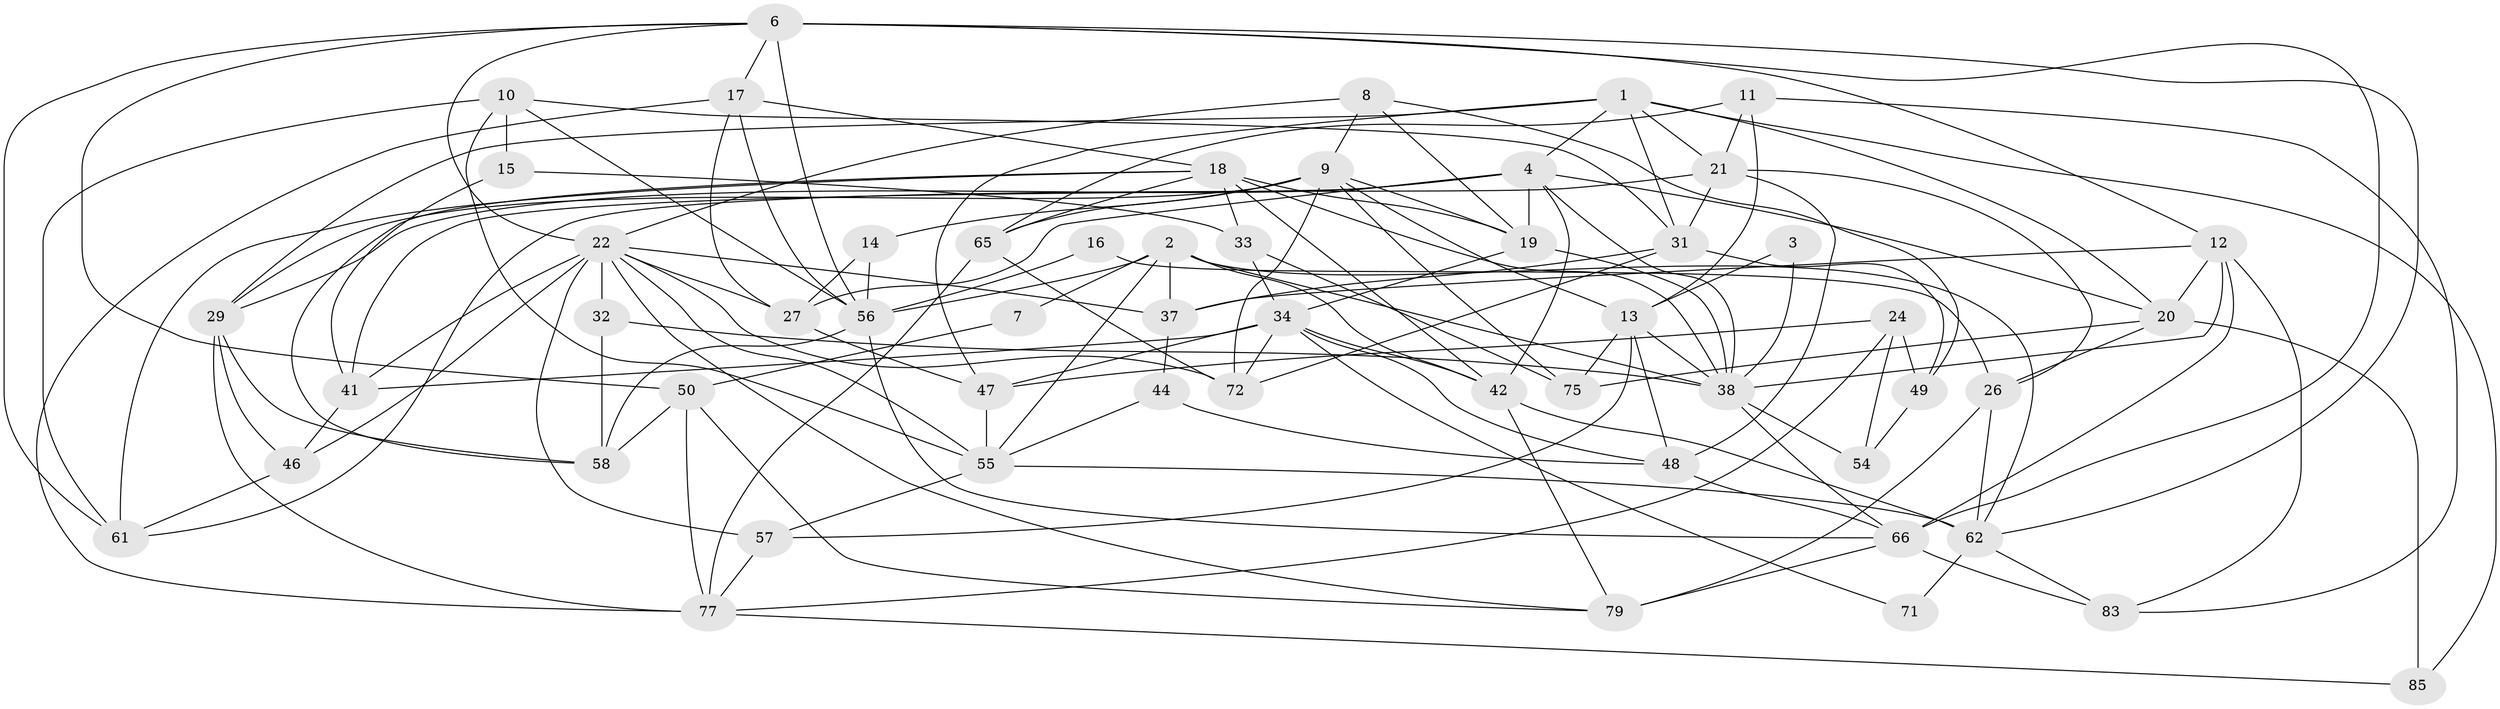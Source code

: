// original degree distribution, {3: 0.20212765957446807, 5: 0.23404255319148937, 2: 0.1595744680851064, 6: 0.06382978723404255, 4: 0.2872340425531915, 7: 0.05319148936170213}
// Generated by graph-tools (version 1.1) at 2025/42/03/06/25 10:42:00]
// undirected, 55 vertices, 146 edges
graph export_dot {
graph [start="1"]
  node [color=gray90,style=filled];
  1 [super="+25"];
  2 [super="+88"];
  3;
  4 [super="+5"];
  6 [super="+53"];
  7;
  8 [super="+92"];
  9 [super="+39"];
  10 [super="+36"];
  11 [super="+84"];
  12 [super="+45"];
  13 [super="+23"];
  14;
  15;
  16;
  17;
  18 [super="+94"];
  19 [super="+28"];
  20 [super="+93"];
  21 [super="+30"];
  22 [super="+63"];
  24 [super="+59"];
  26 [super="+35"];
  27 [super="+69"];
  29 [super="+51"];
  31 [super="+40"];
  32;
  33;
  34 [super="+64"];
  37 [super="+70"];
  38 [super="+52"];
  41 [super="+76"];
  42 [super="+43"];
  44;
  46;
  47 [super="+73"];
  48 [super="+90"];
  49 [super="+60"];
  50;
  54 [super="+67"];
  55 [super="+68"];
  56 [super="+87"];
  57;
  58 [super="+82"];
  61 [super="+74"];
  62 [super="+91"];
  65;
  66 [super="+81"];
  71;
  72 [super="+80"];
  75;
  77 [super="+78"];
  79 [super="+86"];
  83;
  85 [super="+89"];
  1 -- 85;
  1 -- 20;
  1 -- 4;
  1 -- 31;
  1 -- 47;
  1 -- 21;
  1 -- 29;
  2 -- 62;
  2 -- 37;
  2 -- 56;
  2 -- 7;
  2 -- 38;
  2 -- 42;
  2 -- 55;
  3 -- 13;
  3 -- 38;
  4 -- 29;
  4 -- 41;
  4 -- 20;
  4 -- 42;
  4 -- 19;
  4 -- 38;
  4 -- 27;
  6 -- 12;
  6 -- 56;
  6 -- 22;
  6 -- 17;
  6 -- 50;
  6 -- 61;
  6 -- 62;
  6 -- 66;
  7 -- 50;
  8 -- 9;
  8 -- 49;
  8 -- 19;
  8 -- 22;
  9 -- 19;
  9 -- 65;
  9 -- 75;
  9 -- 14;
  9 -- 72;
  9 -- 13;
  9 -- 29;
  10 -- 31;
  10 -- 55;
  10 -- 15;
  10 -- 56;
  10 -- 61;
  11 -- 13;
  11 -- 65;
  11 -- 83;
  11 -- 21;
  12 -- 83;
  12 -- 66;
  12 -- 20;
  12 -- 38;
  12 -- 37;
  13 -- 75;
  13 -- 48;
  13 -- 38;
  13 -- 57;
  14 -- 27;
  14 -- 56;
  15 -- 33;
  15 -- 41;
  16 -- 26;
  16 -- 56;
  17 -- 77;
  17 -- 56;
  17 -- 18;
  17 -- 27;
  18 -- 33;
  18 -- 42;
  18 -- 65;
  18 -- 19;
  18 -- 38;
  18 -- 61;
  18 -- 58;
  19 -- 34;
  19 -- 38;
  20 -- 26;
  20 -- 75;
  20 -- 85;
  21 -- 31;
  21 -- 48;
  21 -- 26;
  21 -- 61;
  22 -- 46;
  22 -- 41;
  22 -- 32;
  22 -- 55;
  22 -- 57;
  22 -- 79;
  22 -- 27;
  22 -- 72;
  22 -- 37;
  24 -- 54;
  24 -- 49;
  24 -- 47;
  24 -- 77;
  26 -- 62;
  26 -- 79;
  27 -- 47;
  29 -- 46;
  29 -- 77;
  29 -- 58;
  31 -- 49;
  31 -- 72;
  31 -- 37;
  32 -- 38;
  32 -- 58;
  33 -- 75;
  33 -- 34;
  34 -- 72;
  34 -- 41;
  34 -- 48;
  34 -- 71;
  34 -- 42;
  34 -- 47;
  37 -- 44;
  38 -- 54;
  38 -- 66;
  41 -- 46;
  42 -- 79;
  42 -- 62;
  44 -- 48;
  44 -- 55;
  46 -- 61;
  47 -- 55;
  48 -- 66;
  49 -- 54;
  50 -- 58;
  50 -- 77;
  50 -- 79;
  55 -- 62;
  55 -- 57;
  56 -- 58;
  56 -- 66;
  57 -- 77;
  62 -- 83;
  62 -- 71;
  65 -- 72;
  65 -- 77;
  66 -- 83;
  66 -- 79;
  77 -- 85;
}

